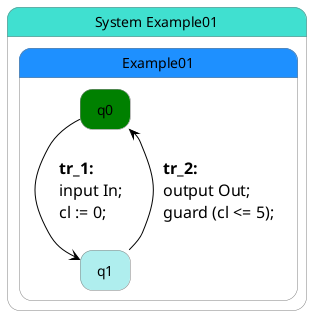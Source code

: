 @startuml

hide empty description

skinparam backgroundColor White
skinparam backgroundColor White
skinparam noteBorderColor White
skinparam shadowing false
skinparam notefontsize 16
skinparam notefontname Verdana
'skinparam notefontname Consolas
'skinparam noteShadowing false

skinparam state {
	StartColor Green
	EndColor Red

	'Attribut pour les transitions
	ArrowColor Black
	ArrowColor<< Else >> Orange

	'Attribut par défaut pour les états
	BorderColor Gray
	BackgroundColor Wheat

	'Attribut pour les états composites
	BackgroundColor<< System       >> Turquoise
	BackgroundColor<< Statemachine >> DodgerBlue
	BackgroundColor<< Machine      >> SpringGreen
	BackgroundColor<< Instance     >> Orchid
	BackgroundColor<< Composite    >> SpringGreen

	'Attribut pour les états simples
	BackgroundColor<< Simple >> PaleTurquoise
	BackgroundColor<< Start  >> Green
	BackgroundColor<< Final  >> Red
	BackgroundColor<< Sync   >> Aqua

	'Attribut pour les pseudo-états
	BackgroundColor<< Pseudo   >> Lavender
	BackgroundColor<< Initial  >> GreenYellow
	BackgroundColor<< Junction >> GreenYellow
	BackgroundColor<< Choice   >> Orange
	BackgroundColor<< Fork     >> SpringGreen
	BackgroundColor<< Junction >> SpringGreen
	BackgroundColor<< DeepHistory    >> SpringGreen
	BackgroundColor<< ShallowHistory >> SpringGreen
	BackgroundColor<< Return   >>  OrangeRed
	BackgroundColor<< Terminal >> Red

	FontColor Black
	FontName Times
	FontSize 14
}

state "System Example01" as Example01__2231314068504 << System >> {
	state "Example01" as Example01__2231315340616 << Statemachine >> {
		state "q0" as q0__2231315530920 << Start >>

		q0__2231315530920--> q1__2231316247016
		note on link #white
			**tr_1:**
			input In;
			cl := 0;
		end note

		state "q1" as q1__2231316247016 << Simple >>

		q1__2231316247016--> q0__2231315530920
		note on link #white
			**tr_2:**
			output Out;
			guard (cl <= 5);
		end note

	}

}
@enduml

